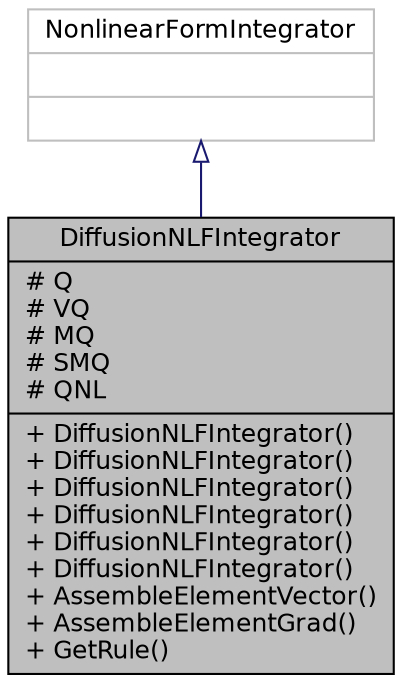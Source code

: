 digraph "DiffusionNLFIntegrator"
{
  bgcolor="transparent";
  edge [fontname="Helvetica",fontsize="12",labelfontname="Helvetica",labelfontsize="12"];
  node [fontname="Helvetica",fontsize="12",shape=record];
  Node0 [label="{DiffusionNLFIntegrator\n|# Q\l# VQ\l# MQ\l# SMQ\l# QNL\l|+ DiffusionNLFIntegrator()\l+ DiffusionNLFIntegrator()\l+ DiffusionNLFIntegrator()\l+ DiffusionNLFIntegrator()\l+ DiffusionNLFIntegrator()\l+ DiffusionNLFIntegrator()\l+ AssembleElementVector()\l+ AssembleElementGrad()\l+ GetRule()\l}",height=0.2,width=0.4,color="black", fillcolor="grey75", style="filled", fontcolor="black"];
  Node1 -> Node0 [dir="back",color="midnightblue",fontsize="12",style="solid",arrowtail="onormal",fontname="Helvetica"];
  Node1 [label="{NonlinearFormIntegrator\n||}",height=0.2,width=0.4,color="grey75"];
}
